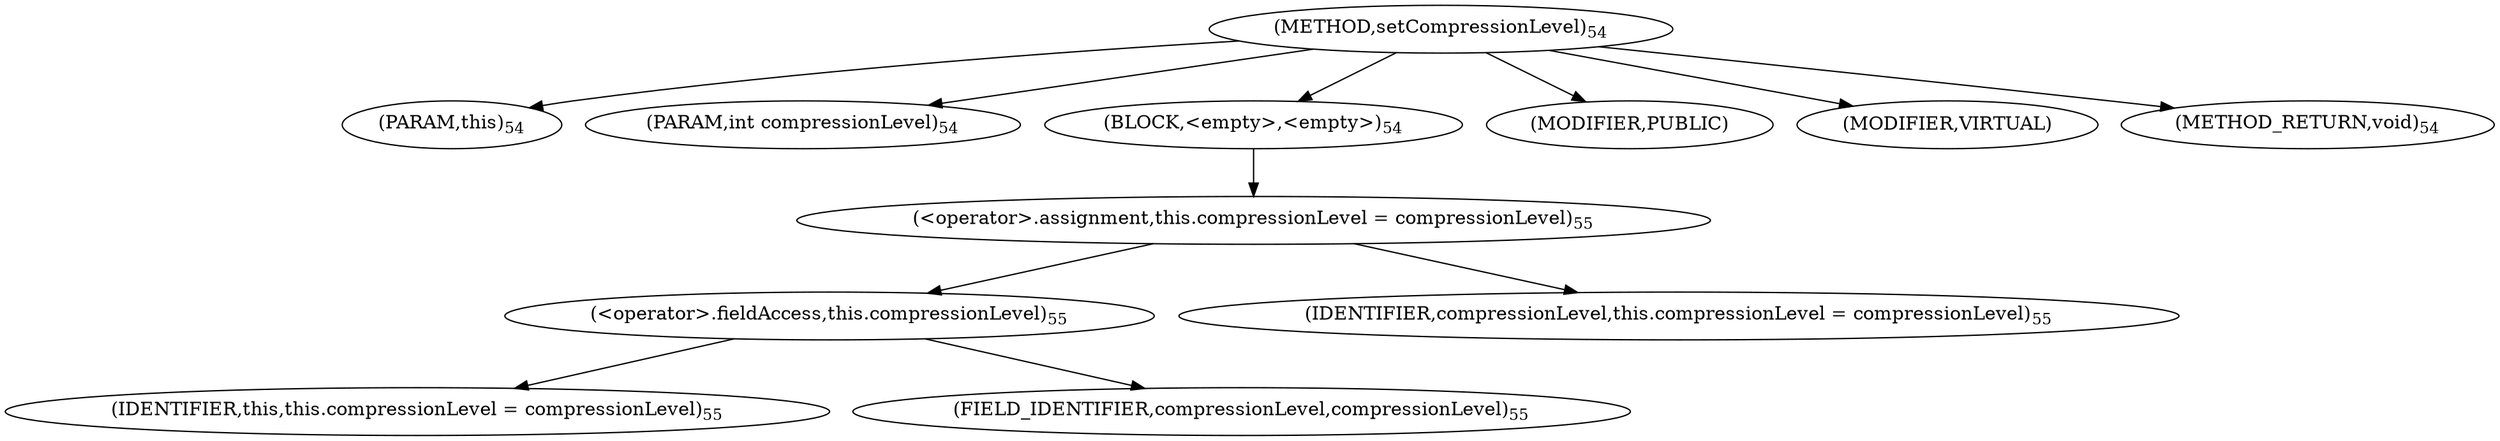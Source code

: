 digraph "setCompressionLevel" {  
"77" [label = <(METHOD,setCompressionLevel)<SUB>54</SUB>> ]
"6" [label = <(PARAM,this)<SUB>54</SUB>> ]
"78" [label = <(PARAM,int compressionLevel)<SUB>54</SUB>> ]
"79" [label = <(BLOCK,&lt;empty&gt;,&lt;empty&gt;)<SUB>54</SUB>> ]
"80" [label = <(&lt;operator&gt;.assignment,this.compressionLevel = compressionLevel)<SUB>55</SUB>> ]
"81" [label = <(&lt;operator&gt;.fieldAccess,this.compressionLevel)<SUB>55</SUB>> ]
"5" [label = <(IDENTIFIER,this,this.compressionLevel = compressionLevel)<SUB>55</SUB>> ]
"82" [label = <(FIELD_IDENTIFIER,compressionLevel,compressionLevel)<SUB>55</SUB>> ]
"83" [label = <(IDENTIFIER,compressionLevel,this.compressionLevel = compressionLevel)<SUB>55</SUB>> ]
"84" [label = <(MODIFIER,PUBLIC)> ]
"85" [label = <(MODIFIER,VIRTUAL)> ]
"86" [label = <(METHOD_RETURN,void)<SUB>54</SUB>> ]
  "77" -> "6" 
  "77" -> "78" 
  "77" -> "79" 
  "77" -> "84" 
  "77" -> "85" 
  "77" -> "86" 
  "79" -> "80" 
  "80" -> "81" 
  "80" -> "83" 
  "81" -> "5" 
  "81" -> "82" 
}
